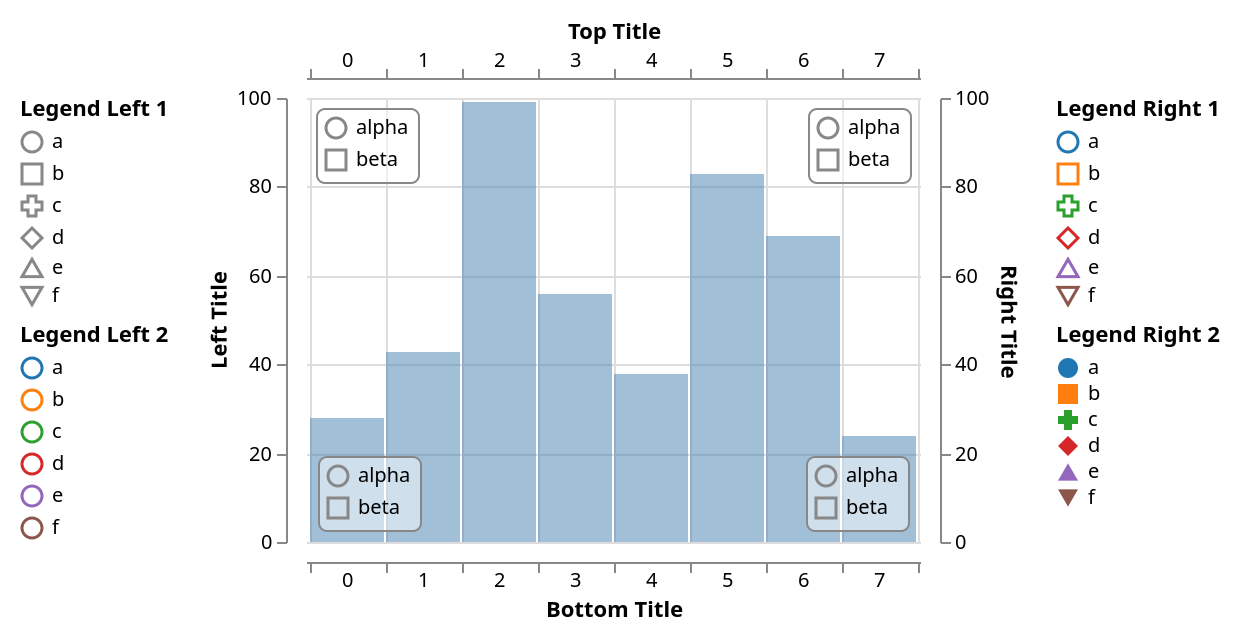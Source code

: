 {
  "$schema": "https://vega.github.io/schema/vega/v3.0.json",
  "width": 600,
  "height": 300,
  "padding": 10,
  "autosize": "fit",

  "config": {
    "axisBand": {
      "bandPosition": 1,
      "labelPadding": -1,
      "tickExtra": true
    }
  },

  "signals": [
    {
      "name": "active",
      "value": null,
      "on": [
        {
          "events": {"marktype": "rect", "type": "mouseover"},
          "update": "datum"
        },
        {
          "events": {"marktype": "rect", "type": "mouseout"},
          "update": "null"
        }
      ]
    }
  ],

  "data": [
    {
      "name": "values",
      "values": [
        {"x": 0,  "y": 28},
        {"x": 1,  "y": 43},
        {"x": 2,  "y": 99},
        {"x": 3,  "y": 56},
        {"x": 4,  "y": 38},
        {"x": 5,  "y": 83},
        {"x": 6,  "y": 69},
        {"x": 7,  "y": 24}
      ]
    }
  ],

  "scales": [
    {
      "name": "xscale",
      "type": "band",
      "range": [0, {"signal": "width"}],
      "round": true,
      "domain": {"data": "values", "field": "x"}
    },
    {
      "name": "yscale",
      "type": "linear",
      "range": [{"signal": "height"}, 0],
      "round": true,
      "domain": {"data": "values", "field": "y"},
      "zero": true,
      "nice": true
    },
    {
      "name": "shapeScale",
      "type": "ordinal",
      "domain": ["a", "b", "c", "d", "e", "f"],
      "range": ["circle", "square", "cross", "diamond", "triangle-up", "triangle-down"]
    },
    {
      "name": "colorScale",
      "type": "ordinal",
      "domain": ["a", "b", "c", "d", "e", "f"],
      "scheme": "category10"
    },
    {
      "name": "innerScale",
      "type": "ordinal",
      "domain": ["alpha", "beta"],
      "range": ["circle", "square"]
    }
  ],

  "axes": [
    {
      "scale": "yscale",
      "orient": "left",
      "tickCount": 5,
      "grid": false,
      "domain": true,
      "title": "Left Title",
      "offset": 10
    },
    {
      "scale": "yscale",
      "orient": "right",
      "tickCount": 5,
      "grid": true,
      "domain": true,
      "title": "Right Title",
      "offset": 10
    },
    {
      "scale": "xscale",
      "orient": "top",
      "grid": false,
      "domain": true,
      "title": "Top Title",
      "offset": 10
    },
    {
      "scale": "xscale",
      "orient": "bottom",
      "grid": true,
      "domain": true,
      "title": "Bottom Title",
      "offset": 10
    }
  ],

  "legends": [
    {
      "shape": "shapeScale",
      "stroke": "colorScale",
      "title": "Legend Right 1"
    },
    {
      "shape": "shapeScale",
      "fill": "colorScale",
      "orient": "right",
      "title": "Legend Right 2"
    },
    {
      "shape": "shapeScale",
      "orient": "left",
      "title": "Legend Left 1"
    },
    {
      "stroke": "colorScale",
      "orient": "left",
      "title": "Legend Left 2"
    },
    {
      "shape": "innerScale",
      "orient": "top-left",
      "offset": 5,
      "padding": 4,
      "encode": {
        "legend": {
          "enter": {
            "fill": {"value": "#fff"},
            "fillOpacity": {"value": 0.5},
            "stroke": {"value": "#888"},
            "cornerRadius": {"value": 4}
          }
        }
      }
    },
    {
      "shape": "innerScale",
      "orient": "top-right",
      "offset": 5,
      "padding": 4,
      "encode": {
        "legend": {
          "enter": {
            "fill": {"value": "#fff"},
            "fillOpacity": {"value": 0.5},
            "stroke": {"value": "#888"},
            "cornerRadius": {"value": 4}
          }
        }
      }
    },
    {
      "shape": "innerScale",
      "orient": "bottom-left",
      "offset": 6,
      "padding": 4,
      "encode": {
        "legend": {
          "enter": {
            "fill": {"value": "#fff"},
            "fillOpacity": {"value": 0.5},
            "stroke": {"value": "#888"},
            "cornerRadius": {"value": 4}
          }
        }
      }
    },
    {
      "shape": "innerScale",
      "orient": "bottom-right",
      "interactive": true,
      "offset": 6,
      "padding": 4,
      "encode": {
        "legend": {
          "enter": {
            "fill": {"value": "#fff"},
            "fillOpacity": {"value": 0.5},
            "stroke": {"value": "#888"},
            "cornerRadius": {"value": 4}
          },
          "update": {
            "stroke": {"value": "#888"}
          },
          "hover": {
            "stroke": {"value": "#f8f"}
          }
        }
      }
    }
  ],

  "marks": [
    {
      "type": "rect",
      "from": {"data": "values"},
      "encode": {
        "update": {
          "x": {"scale": "xscale", "field": "x"},
          "width": {"scale": "xscale", "band": 1, "offset": -1},
          "y": {"scale": "yscale", "field": "y"},
          "y2": {"scale": "yscale", "value": 0},
          "fill": {"value": "steelblue"},
          "fillOpacity": {"value": 0.5},
          "stroke": {"color": {
            "l": {"value": 50},
            "a": {"value": 100},
            "b": {"value": -20}
          }},
          "strokeWidth": [
            {"test": "datum===active", "value": 5},
            {"value": 0}
          ]
        }
      }
    }
  ]
}